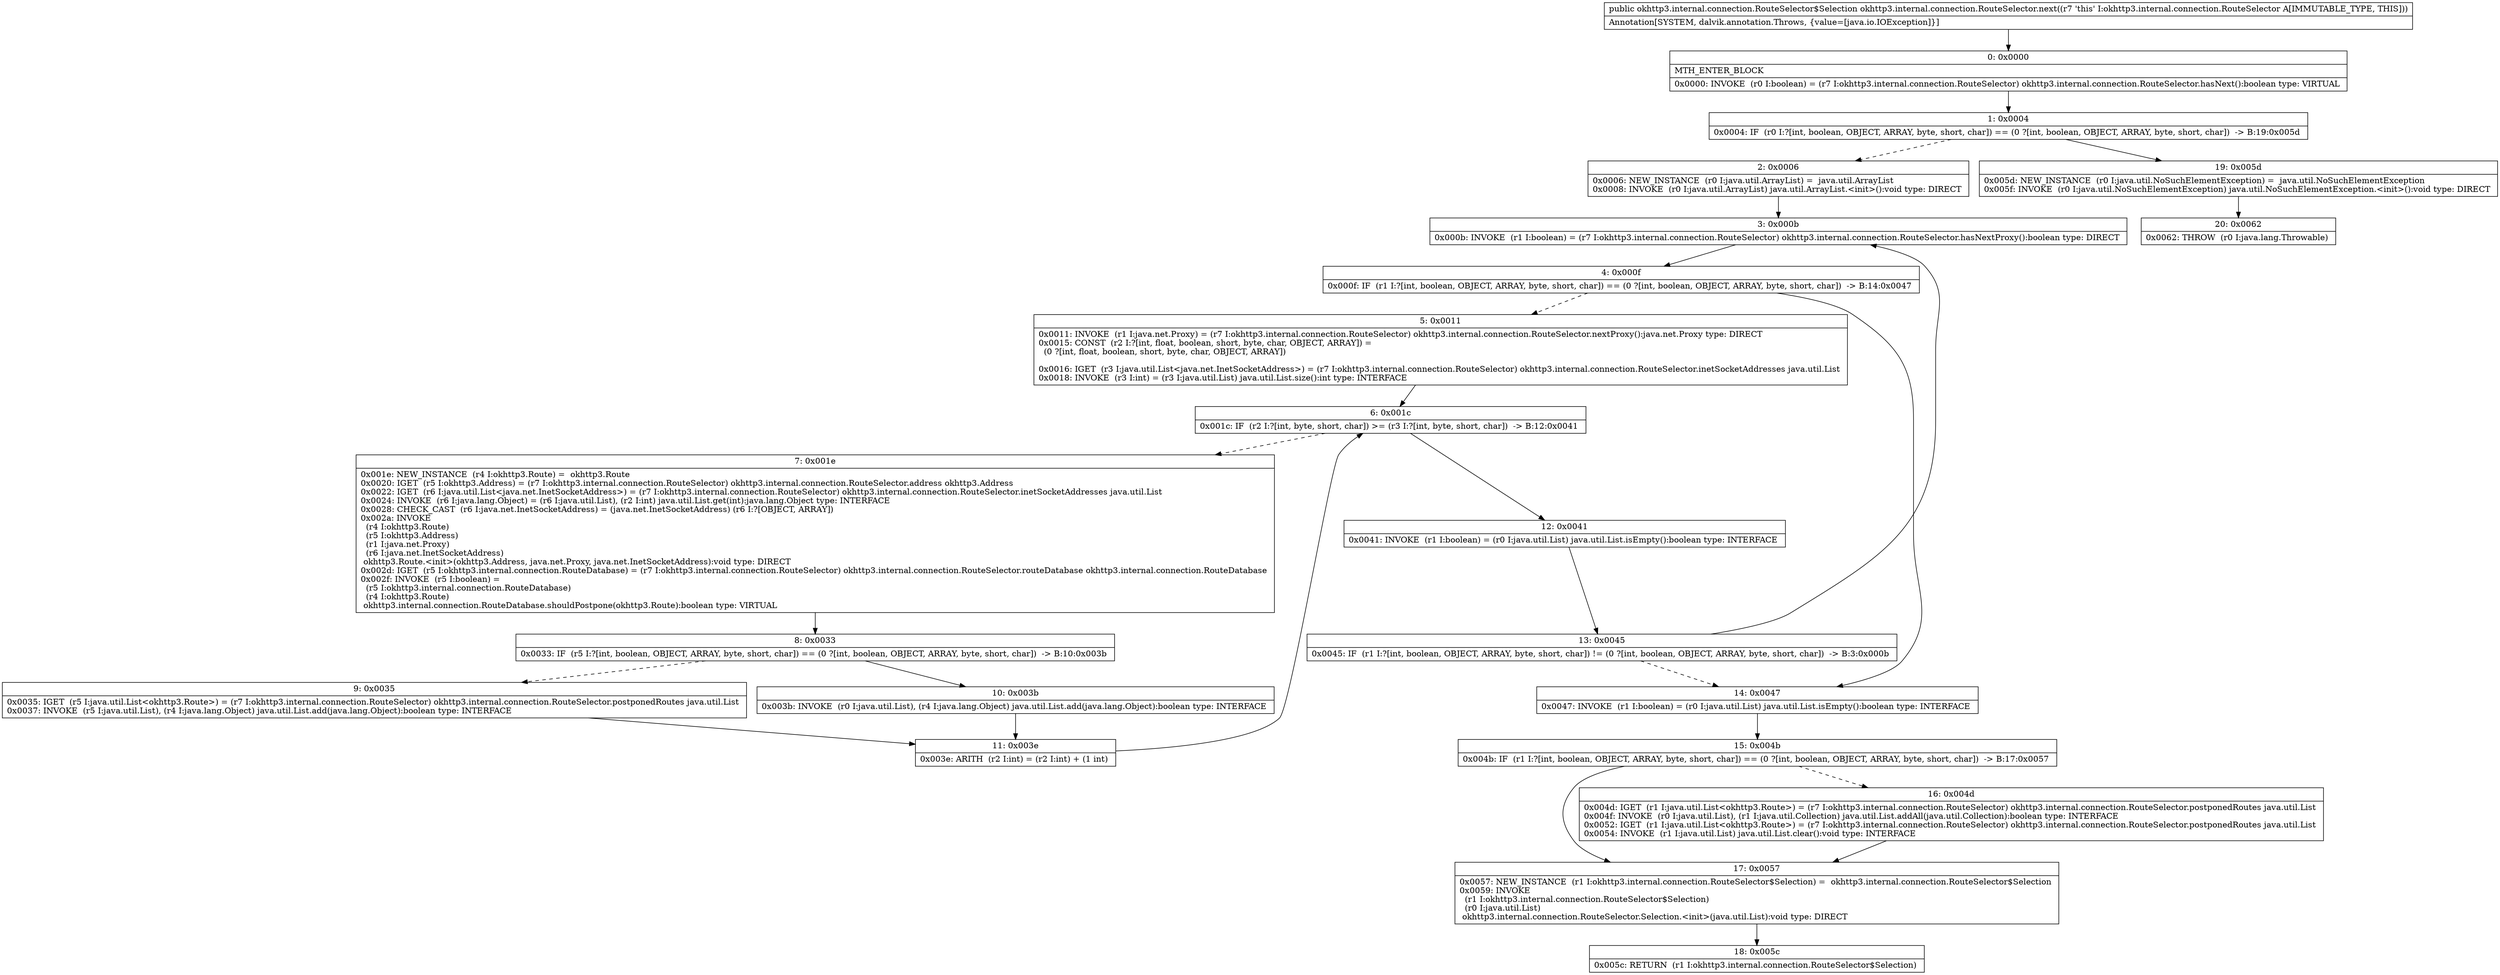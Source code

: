 digraph "CFG forokhttp3.internal.connection.RouteSelector.next()Lokhttp3\/internal\/connection\/RouteSelector$Selection;" {
Node_0 [shape=record,label="{0\:\ 0x0000|MTH_ENTER_BLOCK\l|0x0000: INVOKE  (r0 I:boolean) = (r7 I:okhttp3.internal.connection.RouteSelector) okhttp3.internal.connection.RouteSelector.hasNext():boolean type: VIRTUAL \l}"];
Node_1 [shape=record,label="{1\:\ 0x0004|0x0004: IF  (r0 I:?[int, boolean, OBJECT, ARRAY, byte, short, char]) == (0 ?[int, boolean, OBJECT, ARRAY, byte, short, char])  \-\> B:19:0x005d \l}"];
Node_2 [shape=record,label="{2\:\ 0x0006|0x0006: NEW_INSTANCE  (r0 I:java.util.ArrayList) =  java.util.ArrayList \l0x0008: INVOKE  (r0 I:java.util.ArrayList) java.util.ArrayList.\<init\>():void type: DIRECT \l}"];
Node_3 [shape=record,label="{3\:\ 0x000b|0x000b: INVOKE  (r1 I:boolean) = (r7 I:okhttp3.internal.connection.RouteSelector) okhttp3.internal.connection.RouteSelector.hasNextProxy():boolean type: DIRECT \l}"];
Node_4 [shape=record,label="{4\:\ 0x000f|0x000f: IF  (r1 I:?[int, boolean, OBJECT, ARRAY, byte, short, char]) == (0 ?[int, boolean, OBJECT, ARRAY, byte, short, char])  \-\> B:14:0x0047 \l}"];
Node_5 [shape=record,label="{5\:\ 0x0011|0x0011: INVOKE  (r1 I:java.net.Proxy) = (r7 I:okhttp3.internal.connection.RouteSelector) okhttp3.internal.connection.RouteSelector.nextProxy():java.net.Proxy type: DIRECT \l0x0015: CONST  (r2 I:?[int, float, boolean, short, byte, char, OBJECT, ARRAY]) = \l  (0 ?[int, float, boolean, short, byte, char, OBJECT, ARRAY])\l \l0x0016: IGET  (r3 I:java.util.List\<java.net.InetSocketAddress\>) = (r7 I:okhttp3.internal.connection.RouteSelector) okhttp3.internal.connection.RouteSelector.inetSocketAddresses java.util.List \l0x0018: INVOKE  (r3 I:int) = (r3 I:java.util.List) java.util.List.size():int type: INTERFACE \l}"];
Node_6 [shape=record,label="{6\:\ 0x001c|0x001c: IF  (r2 I:?[int, byte, short, char]) \>= (r3 I:?[int, byte, short, char])  \-\> B:12:0x0041 \l}"];
Node_7 [shape=record,label="{7\:\ 0x001e|0x001e: NEW_INSTANCE  (r4 I:okhttp3.Route) =  okhttp3.Route \l0x0020: IGET  (r5 I:okhttp3.Address) = (r7 I:okhttp3.internal.connection.RouteSelector) okhttp3.internal.connection.RouteSelector.address okhttp3.Address \l0x0022: IGET  (r6 I:java.util.List\<java.net.InetSocketAddress\>) = (r7 I:okhttp3.internal.connection.RouteSelector) okhttp3.internal.connection.RouteSelector.inetSocketAddresses java.util.List \l0x0024: INVOKE  (r6 I:java.lang.Object) = (r6 I:java.util.List), (r2 I:int) java.util.List.get(int):java.lang.Object type: INTERFACE \l0x0028: CHECK_CAST  (r6 I:java.net.InetSocketAddress) = (java.net.InetSocketAddress) (r6 I:?[OBJECT, ARRAY]) \l0x002a: INVOKE  \l  (r4 I:okhttp3.Route)\l  (r5 I:okhttp3.Address)\l  (r1 I:java.net.Proxy)\l  (r6 I:java.net.InetSocketAddress)\l okhttp3.Route.\<init\>(okhttp3.Address, java.net.Proxy, java.net.InetSocketAddress):void type: DIRECT \l0x002d: IGET  (r5 I:okhttp3.internal.connection.RouteDatabase) = (r7 I:okhttp3.internal.connection.RouteSelector) okhttp3.internal.connection.RouteSelector.routeDatabase okhttp3.internal.connection.RouteDatabase \l0x002f: INVOKE  (r5 I:boolean) = \l  (r5 I:okhttp3.internal.connection.RouteDatabase)\l  (r4 I:okhttp3.Route)\l okhttp3.internal.connection.RouteDatabase.shouldPostpone(okhttp3.Route):boolean type: VIRTUAL \l}"];
Node_8 [shape=record,label="{8\:\ 0x0033|0x0033: IF  (r5 I:?[int, boolean, OBJECT, ARRAY, byte, short, char]) == (0 ?[int, boolean, OBJECT, ARRAY, byte, short, char])  \-\> B:10:0x003b \l}"];
Node_9 [shape=record,label="{9\:\ 0x0035|0x0035: IGET  (r5 I:java.util.List\<okhttp3.Route\>) = (r7 I:okhttp3.internal.connection.RouteSelector) okhttp3.internal.connection.RouteSelector.postponedRoutes java.util.List \l0x0037: INVOKE  (r5 I:java.util.List), (r4 I:java.lang.Object) java.util.List.add(java.lang.Object):boolean type: INTERFACE \l}"];
Node_10 [shape=record,label="{10\:\ 0x003b|0x003b: INVOKE  (r0 I:java.util.List), (r4 I:java.lang.Object) java.util.List.add(java.lang.Object):boolean type: INTERFACE \l}"];
Node_11 [shape=record,label="{11\:\ 0x003e|0x003e: ARITH  (r2 I:int) = (r2 I:int) + (1 int) \l}"];
Node_12 [shape=record,label="{12\:\ 0x0041|0x0041: INVOKE  (r1 I:boolean) = (r0 I:java.util.List) java.util.List.isEmpty():boolean type: INTERFACE \l}"];
Node_13 [shape=record,label="{13\:\ 0x0045|0x0045: IF  (r1 I:?[int, boolean, OBJECT, ARRAY, byte, short, char]) != (0 ?[int, boolean, OBJECT, ARRAY, byte, short, char])  \-\> B:3:0x000b \l}"];
Node_14 [shape=record,label="{14\:\ 0x0047|0x0047: INVOKE  (r1 I:boolean) = (r0 I:java.util.List) java.util.List.isEmpty():boolean type: INTERFACE \l}"];
Node_15 [shape=record,label="{15\:\ 0x004b|0x004b: IF  (r1 I:?[int, boolean, OBJECT, ARRAY, byte, short, char]) == (0 ?[int, boolean, OBJECT, ARRAY, byte, short, char])  \-\> B:17:0x0057 \l}"];
Node_16 [shape=record,label="{16\:\ 0x004d|0x004d: IGET  (r1 I:java.util.List\<okhttp3.Route\>) = (r7 I:okhttp3.internal.connection.RouteSelector) okhttp3.internal.connection.RouteSelector.postponedRoutes java.util.List \l0x004f: INVOKE  (r0 I:java.util.List), (r1 I:java.util.Collection) java.util.List.addAll(java.util.Collection):boolean type: INTERFACE \l0x0052: IGET  (r1 I:java.util.List\<okhttp3.Route\>) = (r7 I:okhttp3.internal.connection.RouteSelector) okhttp3.internal.connection.RouteSelector.postponedRoutes java.util.List \l0x0054: INVOKE  (r1 I:java.util.List) java.util.List.clear():void type: INTERFACE \l}"];
Node_17 [shape=record,label="{17\:\ 0x0057|0x0057: NEW_INSTANCE  (r1 I:okhttp3.internal.connection.RouteSelector$Selection) =  okhttp3.internal.connection.RouteSelector$Selection \l0x0059: INVOKE  \l  (r1 I:okhttp3.internal.connection.RouteSelector$Selection)\l  (r0 I:java.util.List)\l okhttp3.internal.connection.RouteSelector.Selection.\<init\>(java.util.List):void type: DIRECT \l}"];
Node_18 [shape=record,label="{18\:\ 0x005c|0x005c: RETURN  (r1 I:okhttp3.internal.connection.RouteSelector$Selection) \l}"];
Node_19 [shape=record,label="{19\:\ 0x005d|0x005d: NEW_INSTANCE  (r0 I:java.util.NoSuchElementException) =  java.util.NoSuchElementException \l0x005f: INVOKE  (r0 I:java.util.NoSuchElementException) java.util.NoSuchElementException.\<init\>():void type: DIRECT \l}"];
Node_20 [shape=record,label="{20\:\ 0x0062|0x0062: THROW  (r0 I:java.lang.Throwable) \l}"];
MethodNode[shape=record,label="{public okhttp3.internal.connection.RouteSelector$Selection okhttp3.internal.connection.RouteSelector.next((r7 'this' I:okhttp3.internal.connection.RouteSelector A[IMMUTABLE_TYPE, THIS]))  | Annotation[SYSTEM, dalvik.annotation.Throws, \{value=[java.io.IOException]\}]\l}"];
MethodNode -> Node_0;
Node_0 -> Node_1;
Node_1 -> Node_2[style=dashed];
Node_1 -> Node_19;
Node_2 -> Node_3;
Node_3 -> Node_4;
Node_4 -> Node_5[style=dashed];
Node_4 -> Node_14;
Node_5 -> Node_6;
Node_6 -> Node_7[style=dashed];
Node_6 -> Node_12;
Node_7 -> Node_8;
Node_8 -> Node_9[style=dashed];
Node_8 -> Node_10;
Node_9 -> Node_11;
Node_10 -> Node_11;
Node_11 -> Node_6;
Node_12 -> Node_13;
Node_13 -> Node_3;
Node_13 -> Node_14[style=dashed];
Node_14 -> Node_15;
Node_15 -> Node_16[style=dashed];
Node_15 -> Node_17;
Node_16 -> Node_17;
Node_17 -> Node_18;
Node_19 -> Node_20;
}

